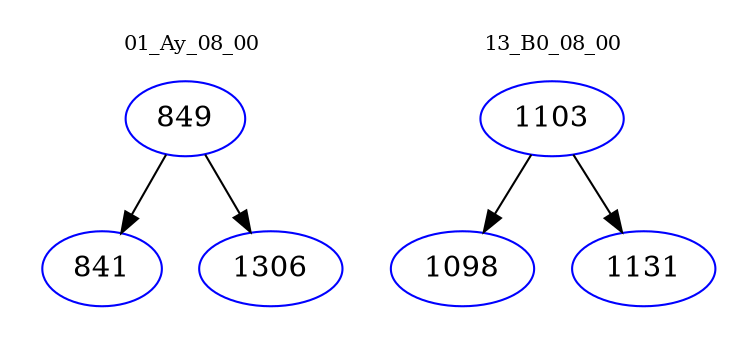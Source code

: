 digraph{
subgraph cluster_0 {
color = white
label = "01_Ay_08_00";
fontsize=10;
T0_849 [label="849", color="blue"]
T0_849 -> T0_841 [color="black"]
T0_841 [label="841", color="blue"]
T0_849 -> T0_1306 [color="black"]
T0_1306 [label="1306", color="blue"]
}
subgraph cluster_1 {
color = white
label = "13_B0_08_00";
fontsize=10;
T1_1103 [label="1103", color="blue"]
T1_1103 -> T1_1098 [color="black"]
T1_1098 [label="1098", color="blue"]
T1_1103 -> T1_1131 [color="black"]
T1_1131 [label="1131", color="blue"]
}
}

